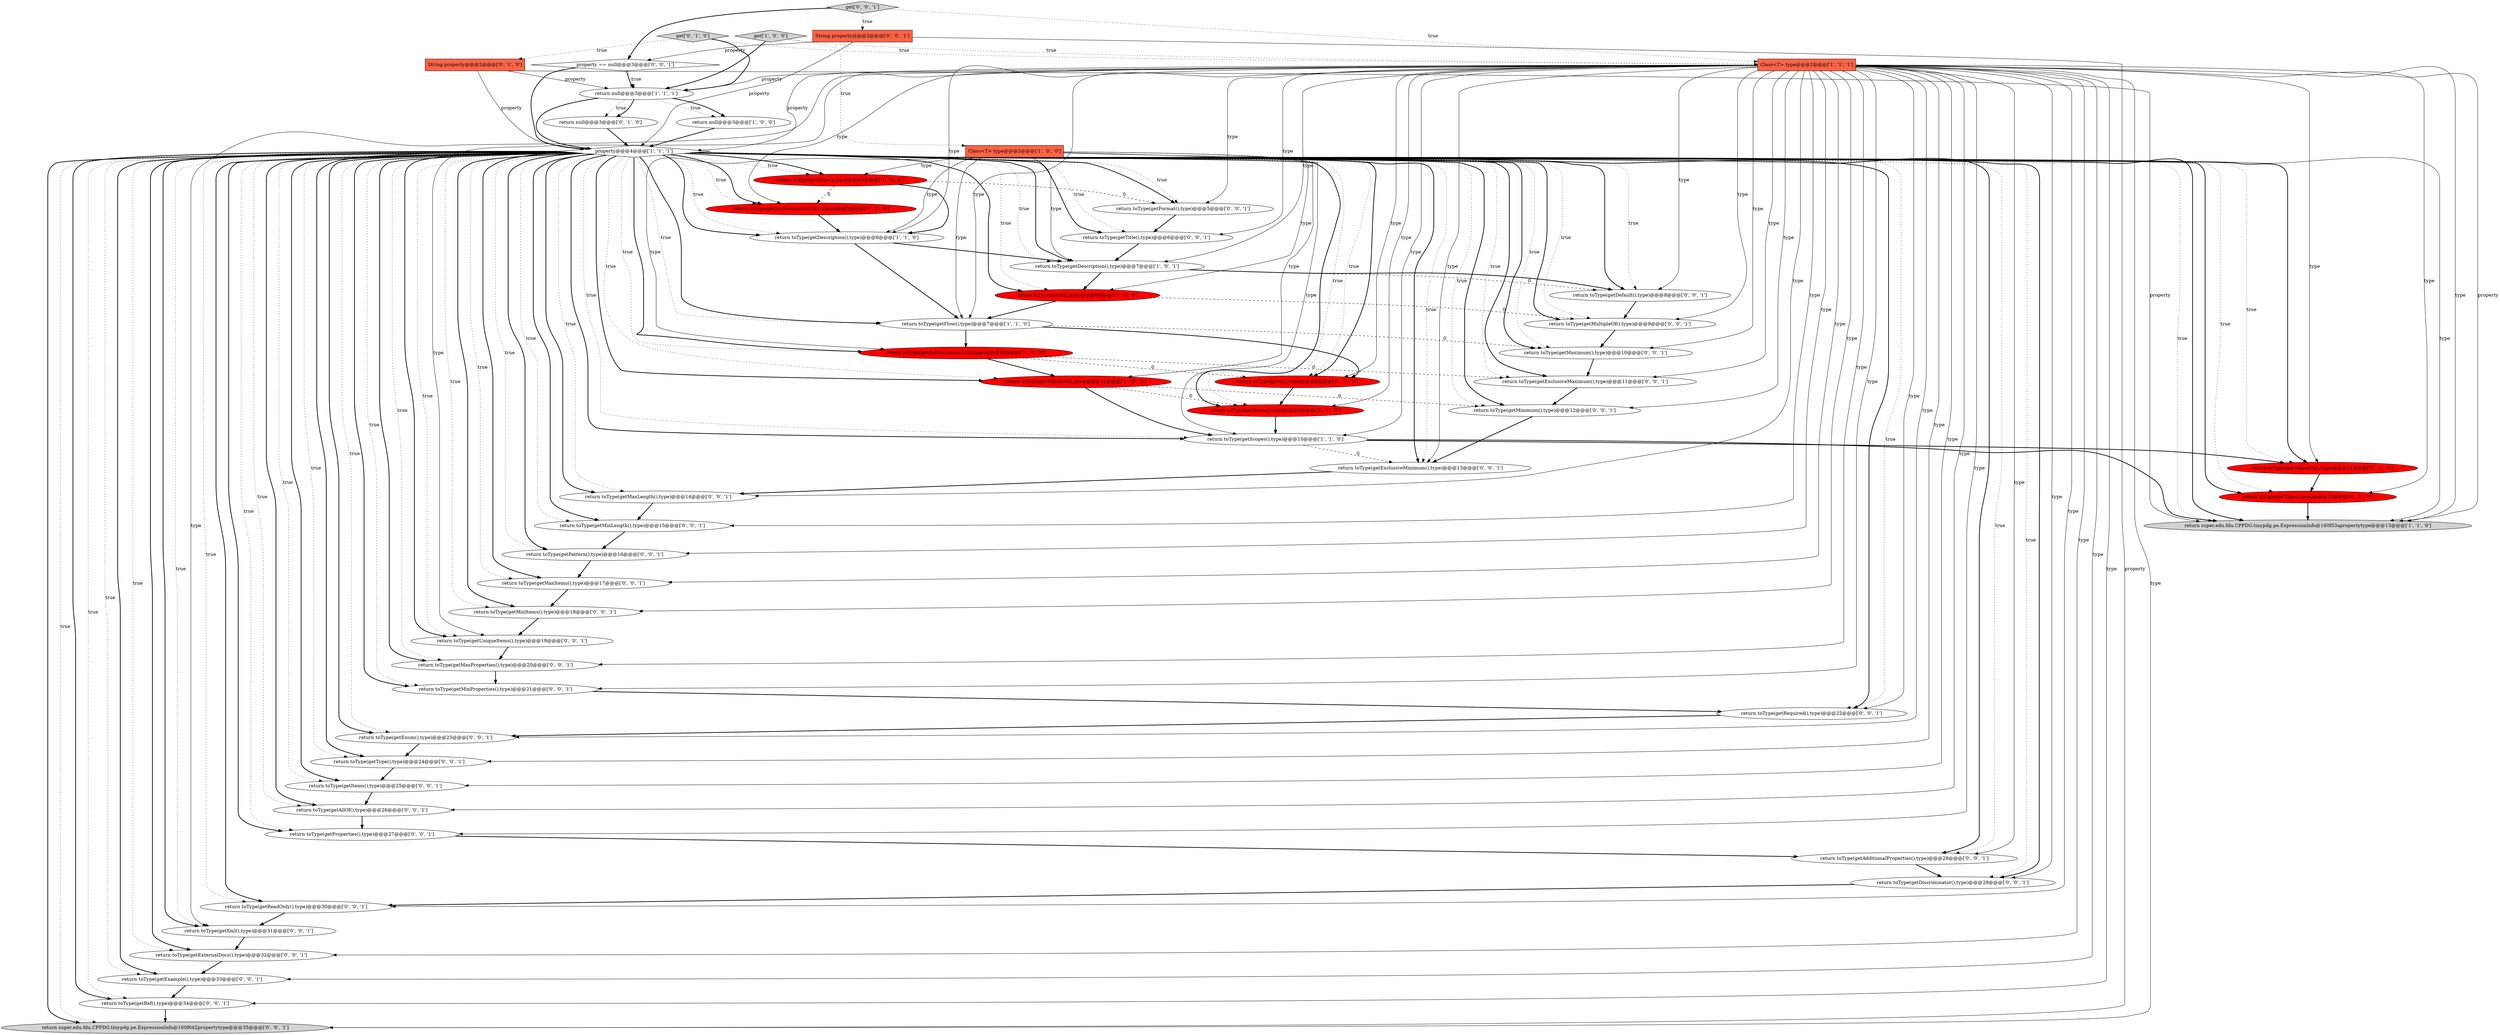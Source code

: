 digraph {
20 [style = filled, label = "String property@@@2@@@['0', '1', '0']", fillcolor = tomato, shape = box image = "AAA0AAABBB2BBB"];
26 [style = filled, label = "return toType(getMinProperties(),type)@@@21@@@['0', '0', '1']", fillcolor = white, shape = ellipse image = "AAA0AAABBB3BBB"];
45 [style = filled, label = "return toType(getAdditionalProperties(),type)@@@28@@@['0', '0', '1']", fillcolor = white, shape = ellipse image = "AAA0AAABBB3BBB"];
6 [style = filled, label = "return toType(getScopes(),type)@@@10@@@['1', '1', '0']", fillcolor = white, shape = ellipse image = "AAA0AAABBB1BBB"];
46 [style = filled, label = "return toType(getProperties(),type)@@@27@@@['0', '0', '1']", fillcolor = white, shape = ellipse image = "AAA0AAABBB3BBB"];
2 [style = filled, label = "property@@@4@@@['1', '1', '1']", fillcolor = white, shape = diamond image = "AAA0AAABBB1BBB"];
12 [style = filled, label = "return toType(getDescription(),type)@@@7@@@['1', '0', '1']", fillcolor = white, shape = ellipse image = "AAA0AAABBB1BBB"];
25 [style = filled, label = "return toType(getPattern(),type)@@@16@@@['0', '0', '1']", fillcolor = white, shape = ellipse image = "AAA0AAABBB3BBB"];
29 [style = filled, label = "return toType(getExclusiveMaximum(),type)@@@11@@@['0', '0', '1']", fillcolor = white, shape = ellipse image = "AAA0AAABBB3BBB"];
23 [style = filled, label = "return toType(getMaxItems(),type)@@@17@@@['0', '0', '1']", fillcolor = white, shape = ellipse image = "AAA0AAABBB3BBB"];
17 [style = filled, label = "return toType(getType(),type)@@@12@@@['0', '1', '0']", fillcolor = red, shape = ellipse image = "AAA1AAABBB2BBB"];
47 [style = filled, label = "return toType(getExternalDocs(),type)@@@32@@@['0', '0', '1']", fillcolor = white, shape = ellipse image = "AAA0AAABBB3BBB"];
55 [style = filled, label = "return toType(getDiscriminator(),type)@@@29@@@['0', '0', '1']", fillcolor = white, shape = ellipse image = "AAA0AAABBB3BBB"];
37 [style = filled, label = "return toType(getAllOf(),type)@@@26@@@['0', '0', '1']", fillcolor = white, shape = ellipse image = "AAA0AAABBB3BBB"];
36 [style = filled, label = "property == null@@@3@@@['0', '0', '1']", fillcolor = white, shape = diamond image = "AAA0AAABBB3BBB"];
4 [style = filled, label = "get['1', '0', '0']", fillcolor = lightgray, shape = diamond image = "AAA0AAABBB1BBB"];
27 [style = filled, label = "get['0', '0', '1']", fillcolor = lightgray, shape = diamond image = "AAA0AAABBB3BBB"];
32 [style = filled, label = "return toType(getMaximum(),type)@@@10@@@['0', '0', '1']", fillcolor = white, shape = ellipse image = "AAA0AAABBB3BBB"];
9 [style = filled, label = "return toType(getDescription(),type)@@@6@@@['1', '1', '0']", fillcolor = white, shape = ellipse image = "AAA0AAABBB1BBB"];
18 [style = filled, label = "return toType(getAuthorizationUrl(),type)@@@5@@@['0', '1', '0']", fillcolor = red, shape = ellipse image = "AAA1AAABBB2BBB"];
39 [style = filled, label = "return toType(getMinLength(),type)@@@15@@@['0', '0', '1']", fillcolor = white, shape = ellipse image = "AAA0AAABBB3BBB"];
3 [style = filled, label = "return super.edu.fdu.CPPDG.tinypdg.pe.ExpressionInfo@160f53apropertytype@@@13@@@['1', '1', '0']", fillcolor = lightgray, shape = ellipse image = "AAA0AAABBB1BBB"];
11 [style = filled, label = "return null@@@3@@@['1', '1', '1']", fillcolor = white, shape = ellipse image = "AAA0AAABBB1BBB"];
30 [style = filled, label = "return toType(getItems(),type)@@@25@@@['0', '0', '1']", fillcolor = white, shape = ellipse image = "AAA0AAABBB3BBB"];
19 [style = filled, label = "get['0', '1', '0']", fillcolor = lightgray, shape = diamond image = "AAA0AAABBB2BBB"];
34 [style = filled, label = "return toType(getEnum(),type)@@@23@@@['0', '0', '1']", fillcolor = white, shape = ellipse image = "AAA0AAABBB3BBB"];
44 [style = filled, label = "return toType(getRef(),type)@@@34@@@['0', '0', '1']", fillcolor = white, shape = ellipse image = "AAA0AAABBB3BBB"];
33 [style = filled, label = "return toType(getMultipleOf(),type)@@@9@@@['0', '0', '1']", fillcolor = white, shape = ellipse image = "AAA0AAABBB3BBB"];
10 [style = filled, label = "return toType(getAuthorizationUrl(),type)@@@10@@@['1', '0', '0']", fillcolor = red, shape = ellipse image = "AAA1AAABBB1BBB"];
51 [style = filled, label = "return toType(getUniqueItems(),type)@@@19@@@['0', '0', '1']", fillcolor = white, shape = ellipse image = "AAA0AAABBB3BBB"];
53 [style = filled, label = "return toType(getFormat(),type)@@@5@@@['0', '0', '1']", fillcolor = white, shape = ellipse image = "AAA0AAABBB3BBB"];
54 [style = filled, label = "return toType(getXml(),type)@@@31@@@['0', '0', '1']", fillcolor = white, shape = ellipse image = "AAA0AAABBB3BBB"];
1 [style = filled, label = "return toType(getTokenUrl(),type)@@@11@@@['1', '0', '0']", fillcolor = red, shape = ellipse image = "AAA1AAABBB1BBB"];
15 [style = filled, label = "return null@@@3@@@['0', '1', '0']", fillcolor = white, shape = ellipse image = "AAA0AAABBB2BBB"];
38 [style = filled, label = "return toType(getMaxLength(),type)@@@14@@@['0', '0', '1']", fillcolor = white, shape = ellipse image = "AAA0AAABBB3BBB"];
50 [style = filled, label = "return toType(getExample(),type)@@@33@@@['0', '0', '1']", fillcolor = white, shape = ellipse image = "AAA0AAABBB3BBB"];
7 [style = filled, label = "Class<T> type@@@2@@@['1', '0', '0']", fillcolor = tomato, shape = box image = "AAA0AAABBB1BBB"];
28 [style = filled, label = "return toType(getExclusiveMinimum(),type)@@@13@@@['0', '0', '1']", fillcolor = white, shape = ellipse image = "AAA0AAABBB3BBB"];
43 [style = filled, label = "return toType(getMaxProperties(),type)@@@20@@@['0', '0', '1']", fillcolor = white, shape = ellipse image = "AAA0AAABBB3BBB"];
48 [style = filled, label = "return toType(getType(),type)@@@24@@@['0', '0', '1']", fillcolor = white, shape = ellipse image = "AAA0AAABBB3BBB"];
49 [style = filled, label = "return toType(getTitle(),type)@@@6@@@['0', '0', '1']", fillcolor = white, shape = ellipse image = "AAA0AAABBB3BBB"];
21 [style = filled, label = "return toType(getIn(),type)@@@8@@@['0', '1', '0']", fillcolor = red, shape = ellipse image = "AAA1AAABBB2BBB"];
22 [style = filled, label = "return toType(getTokenUrl(),type)@@@11@@@['0', '1', '0']", fillcolor = red, shape = ellipse image = "AAA1AAABBB2BBB"];
52 [style = filled, label = "return toType(getRequired(),type)@@@22@@@['0', '0', '1']", fillcolor = white, shape = ellipse image = "AAA0AAABBB3BBB"];
31 [style = filled, label = "return toType(getDefault(),type)@@@8@@@['0', '0', '1']", fillcolor = white, shape = ellipse image = "AAA0AAABBB3BBB"];
0 [style = filled, label = "return toType(getFlow(),type)@@@7@@@['1', '1', '0']", fillcolor = white, shape = ellipse image = "AAA0AAABBB1BBB"];
24 [style = filled, label = "String property@@@2@@@['0', '0', '1']", fillcolor = tomato, shape = box image = "AAA0AAABBB3BBB"];
8 [style = filled, label = "return null@@@3@@@['1', '0', '0']", fillcolor = white, shape = ellipse image = "AAA0AAABBB1BBB"];
16 [style = filled, label = "return toType(getName(),type)@@@9@@@['0', '1', '0']", fillcolor = red, shape = ellipse image = "AAA1AAABBB2BBB"];
14 [style = filled, label = "Class<T> type@@@2@@@['1', '1', '1']", fillcolor = tomato, shape = box image = "AAA0AAABBB1BBB"];
35 [style = filled, label = "return super.edu.fdu.CPPDG.tinypdg.pe.ExpressionInfo@160f642propertytype@@@35@@@['0', '0', '1']", fillcolor = lightgray, shape = ellipse image = "AAA0AAABBB3BBB"];
13 [style = filled, label = "return toType(getIn(),type)@@@8@@@['1', '0', '0']", fillcolor = red, shape = ellipse image = "AAA1AAABBB1BBB"];
42 [style = filled, label = "return toType(getReadOnly(),type)@@@30@@@['0', '0', '1']", fillcolor = white, shape = ellipse image = "AAA0AAABBB3BBB"];
41 [style = filled, label = "return toType(getMinItems(),type)@@@18@@@['0', '0', '1']", fillcolor = white, shape = ellipse image = "AAA0AAABBB3BBB"];
40 [style = filled, label = "return toType(getMinimum(),type)@@@12@@@['0', '0', '1']", fillcolor = white, shape = ellipse image = "AAA0AAABBB3BBB"];
5 [style = filled, label = "return toType(getType(),type)@@@5@@@['1', '0', '0']", fillcolor = red, shape = ellipse image = "AAA1AAABBB1BBB"];
2->35 [style = bold, label=""];
14->40 [style = solid, label="type"];
6->3 [style = bold, label=""];
27->14 [style = dotted, label="true"];
14->43 [style = solid, label="type"];
2->26 [style = bold, label=""];
7->1 [style = solid, label="type"];
5->9 [style = bold, label=""];
2->22 [style = dotted, label="true"];
6->22 [style = bold, label=""];
2->51 [style = bold, label=""];
2->6 [style = bold, label=""];
44->35 [style = bold, label=""];
14->29 [style = solid, label="type"];
50->44 [style = bold, label=""];
28->38 [style = bold, label=""];
14->18 [style = solid, label="type"];
12->31 [style = dashed, label="0"];
7->6 [style = solid, label="type"];
4->7 [style = dotted, label="true"];
14->22 [style = solid, label="type"];
2->23 [style = dotted, label="true"];
19->11 [style = bold, label=""];
2->37 [style = dotted, label="true"];
14->31 [style = solid, label="type"];
43->26 [style = bold, label=""];
7->9 [style = solid, label="type"];
14->33 [style = solid, label="type"];
2->18 [style = dotted, label="true"];
38->39 [style = bold, label=""];
14->25 [style = solid, label="type"];
14->49 [style = solid, label="type"];
36->11 [style = bold, label=""];
7->5 [style = solid, label="type"];
36->11 [style = dotted, label="true"];
2->25 [style = dotted, label="true"];
1->40 [style = dashed, label="0"];
2->23 [style = bold, label=""];
2->55 [style = dotted, label="true"];
2->53 [style = bold, label=""];
14->48 [style = solid, label="type"];
2->39 [style = dotted, label="true"];
2->49 [style = bold, label=""];
14->3 [style = solid, label="type"];
36->2 [style = bold, label=""];
2->48 [style = dotted, label="true"];
2->44 [style = bold, label=""];
21->16 [style = bold, label=""];
14->50 [style = solid, label="type"];
7->12 [style = solid, label="type"];
11->8 [style = dotted, label="true"];
24->35 [style = solid, label="property"];
2->32 [style = bold, label=""];
2->50 [style = dotted, label="true"];
2->52 [style = bold, label=""];
11->15 [style = dotted, label="true"];
2->25 [style = bold, label=""];
2->28 [style = bold, label=""];
2->10 [style = dotted, label="true"];
14->35 [style = solid, label="type"];
2->31 [style = bold, label=""];
2->53 [style = dotted, label="true"];
2->3 [style = dotted, label="true"];
2->16 [style = bold, label=""];
49->12 [style = bold, label=""];
2->47 [style = dotted, label="true"];
2->0 [style = dotted, label="true"];
14->39 [style = solid, label="type"];
34->48 [style = bold, label=""];
2->29 [style = dotted, label="true"];
2->49 [style = dotted, label="true"];
14->26 [style = solid, label="type"];
16->6 [style = bold, label=""];
2->34 [style = bold, label=""];
14->51 [style = solid, label="type"];
2->18 [style = bold, label=""];
2->21 [style = dotted, label="true"];
27->24 [style = dotted, label="true"];
2->9 [style = bold, label=""];
0->21 [style = bold, label=""];
10->29 [style = dashed, label="0"];
20->2 [style = solid, label="property"];
7->10 [style = solid, label="type"];
2->28 [style = dotted, label="true"];
14->45 [style = solid, label="type"];
14->3 [style = solid, label="property"];
2->39 [style = bold, label=""];
14->9 [style = solid, label="type"];
14->32 [style = solid, label="type"];
37->46 [style = bold, label=""];
14->44 [style = solid, label="type"];
14->17 [style = solid, label="type"];
2->21 [style = bold, label=""];
31->33 [style = bold, label=""];
14->53 [style = solid, label="type"];
18->9 [style = bold, label=""];
2->12 [style = dotted, label="true"];
2->33 [style = bold, label=""];
22->17 [style = bold, label=""];
13->33 [style = dashed, label="0"];
11->8 [style = bold, label=""];
2->41 [style = dotted, label="true"];
29->40 [style = bold, label=""];
14->11 [style = solid, label="property"];
20->3 [style = solid, label="property"];
39->25 [style = bold, label=""];
10->1 [style = bold, label=""];
12->31 [style = bold, label=""];
14->21 [style = solid, label="type"];
2->43 [style = bold, label=""];
2->55 [style = bold, label=""];
14->38 [style = solid, label="type"];
13->0 [style = bold, label=""];
2->17 [style = bold, label=""];
2->41 [style = bold, label=""];
2->48 [style = bold, label=""];
14->6 [style = solid, label="type"];
45->55 [style = bold, label=""];
2->1 [style = bold, label=""];
2->3 [style = bold, label=""];
2->52 [style = dotted, label="true"];
14->41 [style = solid, label="type"];
14->0 [style = solid, label="type"];
2->30 [style = dotted, label="true"];
23->41 [style = bold, label=""];
2->10 [style = bold, label=""];
55->42 [style = bold, label=""];
47->50 [style = bold, label=""];
12->13 [style = bold, label=""];
14->37 [style = solid, label="type"];
14->12 [style = solid, label="type"];
26->52 [style = bold, label=""];
6->28 [style = dashed, label="0"];
2->0 [style = bold, label=""];
1->6 [style = bold, label=""];
2->9 [style = dotted, label="true"];
2->42 [style = dotted, label="true"];
8->2 [style = bold, label=""];
20->11 [style = solid, label="property"];
2->6 [style = dotted, label="true"];
14->16 [style = solid, label="type"];
2->35 [style = dotted, label="true"];
17->3 [style = bold, label=""];
2->45 [style = bold, label=""];
14->52 [style = solid, label="type"];
2->26 [style = dotted, label="true"];
33->32 [style = bold, label=""];
2->54 [style = bold, label=""];
51->43 [style = bold, label=""];
9->12 [style = bold, label=""];
14->42 [style = solid, label="type"];
2->5 [style = dotted, label="true"];
48->30 [style = bold, label=""];
2->54 [style = dotted, label="true"];
2->47 [style = bold, label=""];
2->16 [style = dotted, label="true"];
2->5 [style = bold, label=""];
7->13 [style = solid, label="type"];
7->0 [style = solid, label="type"];
24->36 [style = solid, label="property"];
19->14 [style = dotted, label="true"];
2->46 [style = bold, label=""];
15->2 [style = bold, label=""];
27->36 [style = bold, label=""];
10->21 [style = dashed, label="0"];
9->0 [style = bold, label=""];
2->34 [style = dotted, label="true"];
2->44 [style = dotted, label="true"];
14->34 [style = solid, label="type"];
25->23 [style = bold, label=""];
19->20 [style = dotted, label="true"];
2->43 [style = dotted, label="true"];
2->17 [style = dotted, label="true"];
0->32 [style = dashed, label="0"];
14->30 [style = solid, label="type"];
2->45 [style = dotted, label="true"];
2->40 [style = dotted, label="true"];
14->46 [style = solid, label="type"];
2->40 [style = bold, label=""];
40->28 [style = bold, label=""];
52->34 [style = bold, label=""];
30->37 [style = bold, label=""];
4->14 [style = dotted, label="true"];
5->18 [style = dashed, label="0"];
14->2 [style = solid, label="property"];
2->31 [style = dotted, label="true"];
14->55 [style = solid, label="type"];
2->50 [style = bold, label=""];
11->2 [style = bold, label=""];
5->53 [style = dashed, label="0"];
2->12 [style = bold, label=""];
11->15 [style = bold, label=""];
2->13 [style = bold, label=""];
14->23 [style = solid, label="type"];
2->32 [style = dotted, label="true"];
2->38 [style = bold, label=""];
53->49 [style = bold, label=""];
32->29 [style = bold, label=""];
24->2 [style = solid, label="property"];
14->54 [style = solid, label="type"];
0->10 [style = bold, label=""];
54->47 [style = bold, label=""];
14->47 [style = solid, label="type"];
2->33 [style = dotted, label="true"];
2->1 [style = dotted, label="true"];
41->51 [style = bold, label=""];
1->16 [style = dashed, label="0"];
2->46 [style = dotted, label="true"];
46->45 [style = bold, label=""];
7->3 [style = solid, label="type"];
2->38 [style = dotted, label="true"];
14->28 [style = solid, label="type"];
2->22 [style = bold, label=""];
4->11 [style = bold, label=""];
2->29 [style = bold, label=""];
2->30 [style = bold, label=""];
2->37 [style = bold, label=""];
42->54 [style = bold, label=""];
2->42 [style = bold, label=""];
2->13 [style = dotted, label="true"];
2->51 [style = dotted, label="true"];
}
